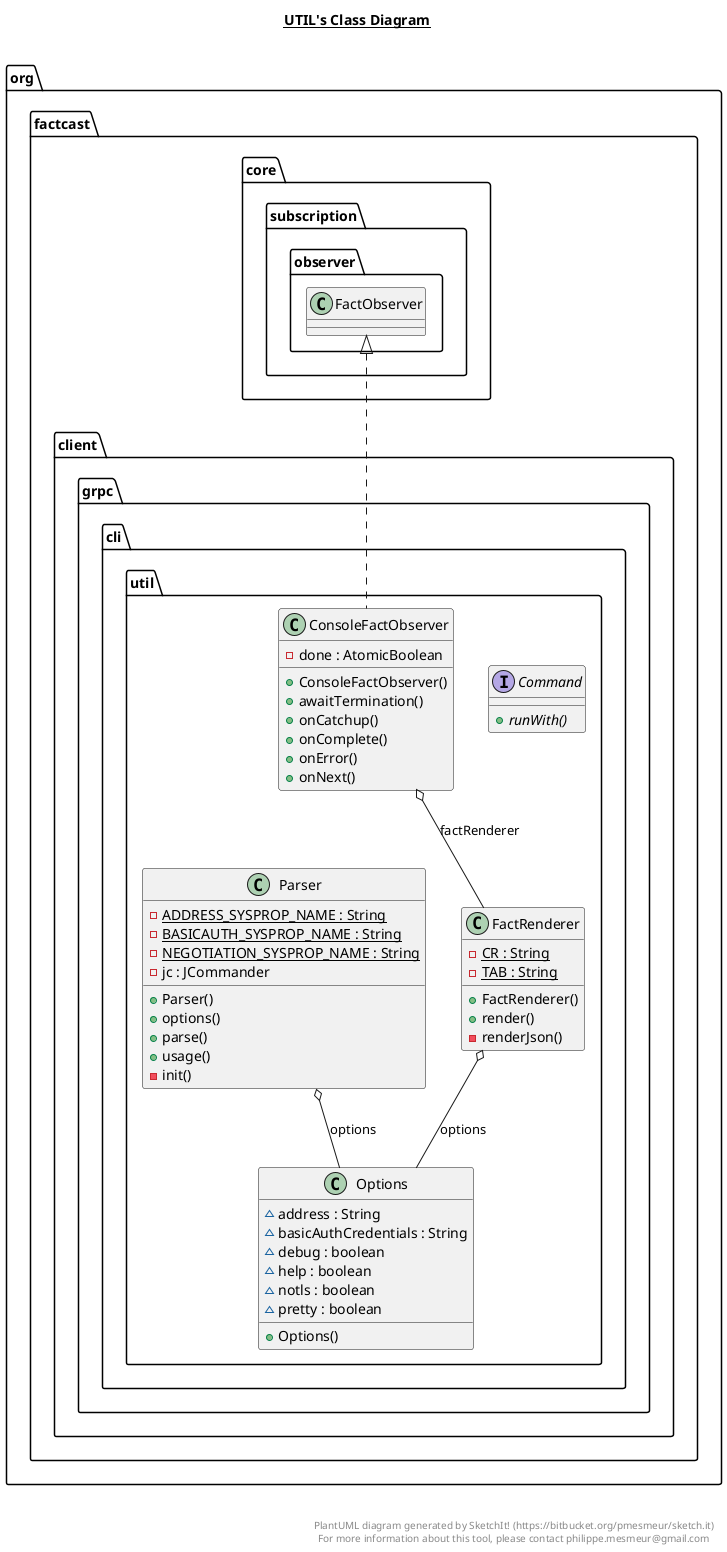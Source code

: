 @startuml

title __UTIL's Class Diagram__\n

  namespace org.factcast.client.grpc.cli {
    namespace util {
      interface org.factcast.client.grpc.cli.util.Command {
          {abstract} + runWith()
      }
    }
  }
  

  namespace org.factcast.client.grpc.cli {
    namespace util {
      class org.factcast.client.grpc.cli.util.ConsoleFactObserver {
          - done : AtomicBoolean
          + ConsoleFactObserver()
          + awaitTermination()
          + onCatchup()
          + onComplete()
          + onError()
          + onNext()
      }
    }
  }
  

  namespace org.factcast.client.grpc.cli {
    namespace util {
      class org.factcast.client.grpc.cli.util.FactRenderer {
          {static} - CR : String
          {static} - TAB : String
          + FactRenderer()
          + render()
          - renderJson()
      }
    }
  }
  

  namespace org.factcast.client.grpc.cli {
    namespace util {
      class org.factcast.client.grpc.cli.util.Options {
          ~ address : String
          ~ basicAuthCredentials : String
          ~ debug : boolean
          ~ help : boolean
          ~ notls : boolean
          ~ pretty : boolean
          + Options()
      }
    }
  }
  

  namespace org.factcast.client.grpc.cli {
    namespace util {
      class org.factcast.client.grpc.cli.util.Parser {
          {static} - ADDRESS_SYSPROP_NAME : String
          {static} - BASICAUTH_SYSPROP_NAME : String
          {static} - NEGOTIATION_SYSPROP_NAME : String
          - jc : JCommander
          + Parser()
          + options()
          + parse()
          + usage()
          - init()
      }
    }
  }
  

  org.factcast.client.grpc.cli.util.ConsoleFactObserver .up.|> org.factcast.core.subscription.observer.FactObserver
  org.factcast.client.grpc.cli.util.ConsoleFactObserver o-- org.factcast.client.grpc.cli.util.FactRenderer : factRenderer
  org.factcast.client.grpc.cli.util.FactRenderer o-- org.factcast.client.grpc.cli.util.Options : options
  org.factcast.client.grpc.cli.util.Parser o-- org.factcast.client.grpc.cli.util.Options : options


right footer


PlantUML diagram generated by SketchIt! (https://bitbucket.org/pmesmeur/sketch.it)
For more information about this tool, please contact philippe.mesmeur@gmail.com
endfooter

@enduml

